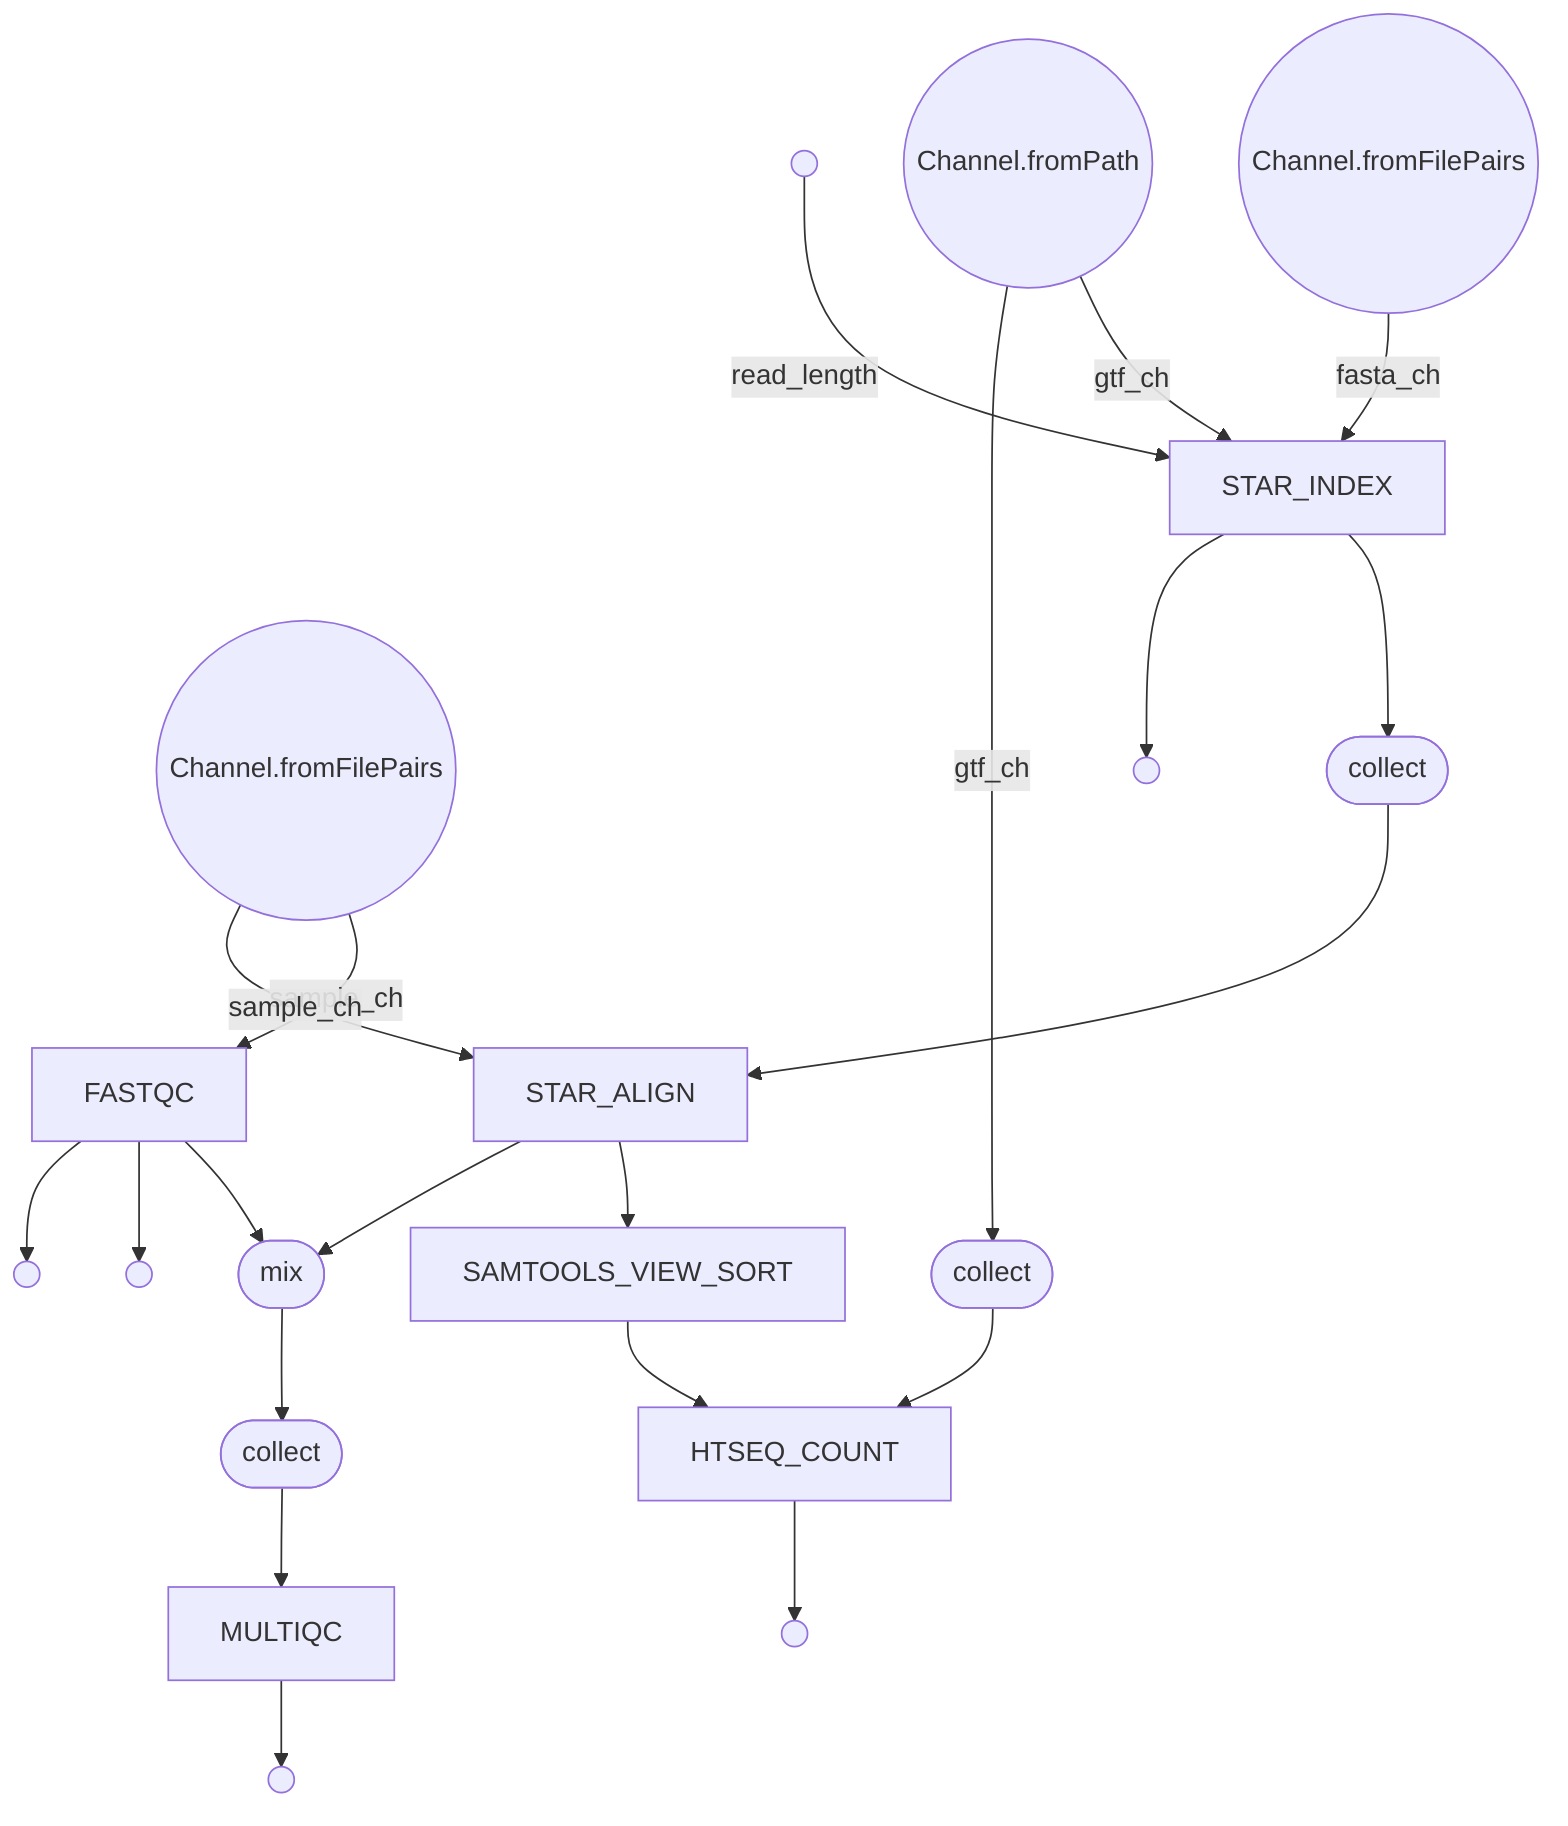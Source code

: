 flowchart TD
    p0((Channel.fromFilePairs))
    p1((Channel.fromPath))
    p2((Channel.fromFilePairs))
    p3[FASTQC]
    p4(( ))
    p5(( ))
    p6(( ))
    p7[STAR_INDEX]
    p8(( ))
    p9([collect])
    p10[STAR_ALIGN]
    p11[SAMTOOLS_VIEW_SORT]
    p12([collect])
    p13[HTSEQ_COUNT]
    p14(( ))
    p15([mix])
    p16([collect])
    p17[MULTIQC]
    p18(( ))
    p0 -->|fasta_ch| p7
    p1 -->|gtf_ch| p7
    p2 -->|sample_ch| p3
    p3 --> p15
    p3 --> p5
    p3 --> p4
    p6 -->|read_length| p7
    p7 --> p9
    p7 --> p8
    p9 --> p10
    p2 -->|sample_ch| p10
    p10 --> p11
    p10 --> p15
    p11 --> p13
    p1 -->|gtf_ch| p12
    p12 --> p13
    p13 --> p14
    p15 --> p16
    p16 --> p17
    p17 --> p18